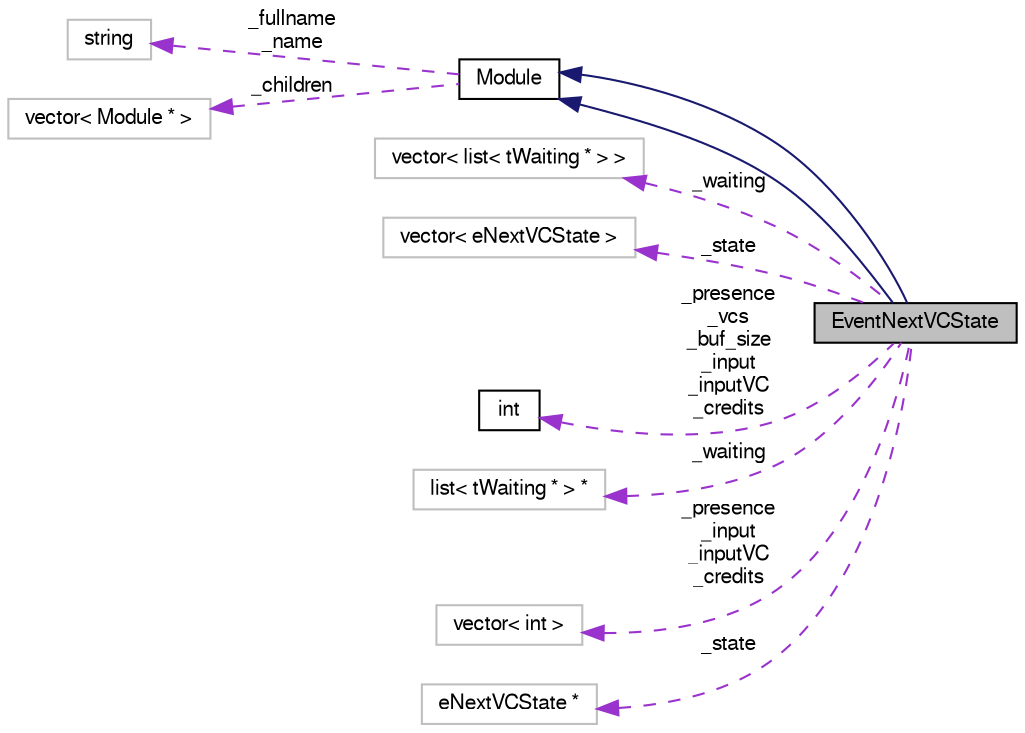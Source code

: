 digraph G
{
  bgcolor="transparent";
  edge [fontname="FreeSans",fontsize="10",labelfontname="FreeSans",labelfontsize="10"];
  node [fontname="FreeSans",fontsize="10",shape=record];
  rankdir=LR;
  Node1 [label="EventNextVCState",height=0.2,width=0.4,color="black", fillcolor="grey75", style="filled" fontcolor="black"];
  Node2 -> Node1 [dir=back,color="midnightblue",fontsize="10",style="solid",fontname="FreeSans"];
  Node2 [label="Module",height=0.2,width=0.4,color="black",URL="$classModule.html"];
  Node3 -> Node2 [dir=back,color="darkorchid3",fontsize="10",style="dashed",label="_fullname\n_name",fontname="FreeSans"];
  Node3 [label="string",height=0.2,width=0.4,color="grey75"];
  Node4 -> Node2 [dir=back,color="darkorchid3",fontsize="10",style="dashed",label="_children",fontname="FreeSans"];
  Node4 [label="vector\< Module * \>",height=0.2,width=0.4,color="grey75"];
  Node2 -> Node1 [dir=back,color="midnightblue",fontsize="10",style="solid",fontname="FreeSans"];
  Node5 -> Node1 [dir=back,color="darkorchid3",fontsize="10",style="dashed",label="_waiting",fontname="FreeSans"];
  Node5 [label="vector\< list\< tWaiting * \> \>",height=0.2,width=0.4,color="grey75"];
  Node6 -> Node1 [dir=back,color="darkorchid3",fontsize="10",style="dashed",label="_state",fontname="FreeSans"];
  Node6 [label="vector\< eNextVCState \>",height=0.2,width=0.4,color="grey75"];
  Node7 -> Node1 [dir=back,color="darkorchid3",fontsize="10",style="dashed",label="_presence\n_vcs\n_buf_size\n_input\n_inputVC\n_credits",fontname="FreeSans"];
  Node7 [label="int",height=0.2,width=0.4,color="black",URL="$classint.html"];
  Node8 -> Node1 [dir=back,color="darkorchid3",fontsize="10",style="dashed",label="_waiting",fontname="FreeSans"];
  Node8 [label="list\< tWaiting * \> *",height=0.2,width=0.4,color="grey75"];
  Node9 -> Node1 [dir=back,color="darkorchid3",fontsize="10",style="dashed",label="_presence\n_input\n_inputVC\n_credits",fontname="FreeSans"];
  Node9 [label="vector\< int \>",height=0.2,width=0.4,color="grey75"];
  Node10 -> Node1 [dir=back,color="darkorchid3",fontsize="10",style="dashed",label="_state",fontname="FreeSans"];
  Node10 [label="eNextVCState *",height=0.2,width=0.4,color="grey75"];
}
